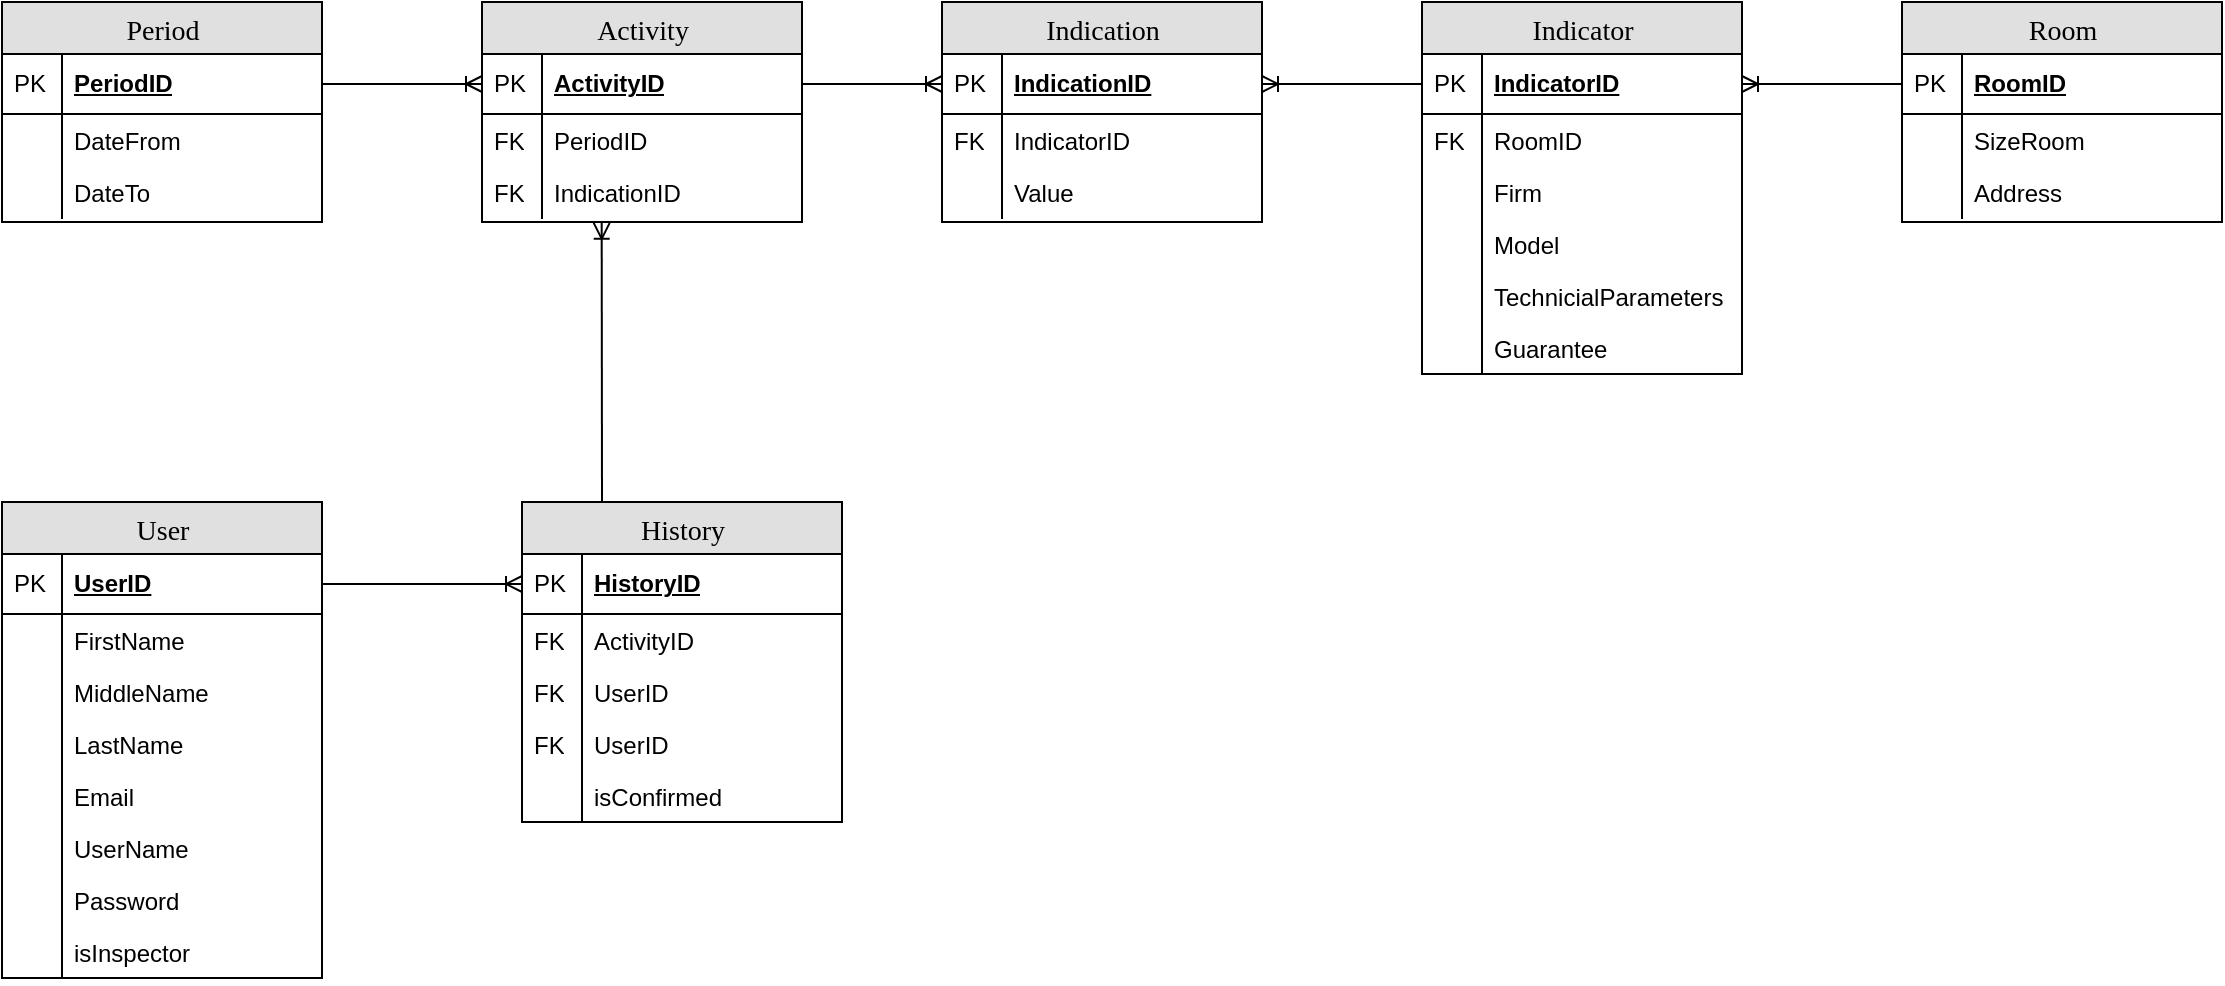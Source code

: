 <mxfile version="13.7.3" type="github"><diagram id="NqKTaiJmaMgZpwLpD0dK" name="Page-1"><mxGraphModel dx="1483" dy="829" grid="1" gridSize="10" guides="1" tooltips="1" connect="1" arrows="1" fold="1" page="1" pageScale="1" pageWidth="827" pageHeight="1169" math="0" shadow="0"><root><mxCell id="0"/><mxCell id="1" parent="0"/><mxCell id="HR9r2-4J0eV8btl-cVjX-1" value="Indicator" style="swimlane;html=1;fontStyle=0;childLayout=stackLayout;horizontal=1;startSize=26;fillColor=#e0e0e0;horizontalStack=0;resizeParent=1;resizeLast=0;collapsible=1;marginBottom=0;swimlaneFillColor=#ffffff;align=center;rounded=0;shadow=0;comic=0;labelBackgroundColor=none;strokeColor=#000000;strokeWidth=1;fontFamily=Verdana;fontSize=14;fontColor=#000000;swimlaneLine=1;verticalAlign=top;" vertex="1" parent="1"><mxGeometry x="790" y="850" width="160" height="186" as="geometry"><mxRectangle x="640" y="390" width="110" height="26" as="alternateBounds"/></mxGeometry></mxCell><mxCell id="HR9r2-4J0eV8btl-cVjX-2" value="IndicatorID" style="shape=partialRectangle;top=0;left=0;right=0;bottom=1;html=1;align=left;verticalAlign=middle;fillColor=none;spacingLeft=34;spacingRight=4;whiteSpace=wrap;overflow=hidden;rotatable=0;points=[[0,0.5],[1,0.5]];portConstraint=eastwest;dropTarget=0;fontStyle=5;" vertex="1" parent="HR9r2-4J0eV8btl-cVjX-1"><mxGeometry y="26" width="160" height="30" as="geometry"/></mxCell><mxCell id="HR9r2-4J0eV8btl-cVjX-3" value="PK" style="shape=partialRectangle;top=0;left=0;bottom=0;html=1;fillColor=none;align=left;verticalAlign=middle;spacingLeft=4;spacingRight=4;whiteSpace=wrap;overflow=hidden;rotatable=0;points=[];portConstraint=eastwest;part=1;" vertex="1" connectable="0" parent="HR9r2-4J0eV8btl-cVjX-2"><mxGeometry width="30" height="30" as="geometry"/></mxCell><mxCell id="HR9r2-4J0eV8btl-cVjX-4" value="RoomID" style="shape=partialRectangle;top=0;left=0;right=0;bottom=0;html=1;align=left;verticalAlign=top;fillColor=none;spacingLeft=34;spacingRight=4;whiteSpace=wrap;overflow=hidden;rotatable=0;points=[[0,0.5],[1,0.5]];portConstraint=eastwest;dropTarget=0;" vertex="1" parent="HR9r2-4J0eV8btl-cVjX-1"><mxGeometry y="56" width="160" height="26" as="geometry"/></mxCell><mxCell id="HR9r2-4J0eV8btl-cVjX-5" value="FK" style="shape=partialRectangle;top=0;left=0;bottom=0;html=1;fillColor=none;align=left;verticalAlign=top;spacingLeft=4;spacingRight=4;whiteSpace=wrap;overflow=hidden;rotatable=0;points=[];portConstraint=eastwest;part=1;" vertex="1" connectable="0" parent="HR9r2-4J0eV8btl-cVjX-4"><mxGeometry width="30" height="26" as="geometry"/></mxCell><mxCell id="HR9r2-4J0eV8btl-cVjX-6" value="Firm" style="shape=partialRectangle;top=0;left=0;right=0;bottom=0;html=1;align=left;verticalAlign=top;fillColor=none;spacingLeft=34;spacingRight=4;whiteSpace=wrap;overflow=hidden;rotatable=0;points=[[0,0.5],[1,0.5]];portConstraint=eastwest;dropTarget=0;" vertex="1" parent="HR9r2-4J0eV8btl-cVjX-1"><mxGeometry y="82" width="160" height="26" as="geometry"/></mxCell><mxCell id="HR9r2-4J0eV8btl-cVjX-7" value="" style="shape=partialRectangle;top=0;left=0;bottom=0;html=1;fillColor=none;align=left;verticalAlign=top;spacingLeft=4;spacingRight=4;whiteSpace=wrap;overflow=hidden;rotatable=0;points=[];portConstraint=eastwest;part=1;" vertex="1" connectable="0" parent="HR9r2-4J0eV8btl-cVjX-6"><mxGeometry width="30" height="26" as="geometry"/></mxCell><mxCell id="HR9r2-4J0eV8btl-cVjX-8" value="Model" style="shape=partialRectangle;top=0;left=0;right=0;bottom=0;html=1;align=left;verticalAlign=top;fillColor=none;spacingLeft=34;spacingRight=4;whiteSpace=wrap;overflow=hidden;rotatable=0;points=[[0,0.5],[1,0.5]];portConstraint=eastwest;dropTarget=0;" vertex="1" parent="HR9r2-4J0eV8btl-cVjX-1"><mxGeometry y="108" width="160" height="26" as="geometry"/></mxCell><mxCell id="HR9r2-4J0eV8btl-cVjX-9" value="" style="shape=partialRectangle;top=0;left=0;bottom=0;html=1;fillColor=none;align=left;verticalAlign=top;spacingLeft=4;spacingRight=4;whiteSpace=wrap;overflow=hidden;rotatable=0;points=[];portConstraint=eastwest;part=1;" vertex="1" connectable="0" parent="HR9r2-4J0eV8btl-cVjX-8"><mxGeometry width="30" height="26" as="geometry"/></mxCell><mxCell id="HR9r2-4J0eV8btl-cVjX-10" value="TechnicialParameters" style="shape=partialRectangle;top=0;left=0;right=0;bottom=0;html=1;align=left;verticalAlign=top;fillColor=none;spacingLeft=34;spacingRight=4;whiteSpace=wrap;overflow=hidden;rotatable=0;points=[[0,0.5],[1,0.5]];portConstraint=eastwest;dropTarget=0;" vertex="1" parent="HR9r2-4J0eV8btl-cVjX-1"><mxGeometry y="134" width="160" height="26" as="geometry"/></mxCell><mxCell id="HR9r2-4J0eV8btl-cVjX-11" value="" style="shape=partialRectangle;top=0;left=0;bottom=0;html=1;fillColor=none;align=left;verticalAlign=top;spacingLeft=4;spacingRight=4;whiteSpace=wrap;overflow=hidden;rotatable=0;points=[];portConstraint=eastwest;part=1;" vertex="1" connectable="0" parent="HR9r2-4J0eV8btl-cVjX-10"><mxGeometry width="30" height="26" as="geometry"/></mxCell><mxCell id="HR9r2-4J0eV8btl-cVjX-12" value="Guarantee" style="shape=partialRectangle;top=0;left=0;right=0;bottom=0;html=1;align=left;verticalAlign=top;fillColor=none;spacingLeft=34;spacingRight=4;whiteSpace=wrap;overflow=hidden;rotatable=0;points=[[0,0.5],[1,0.5]];portConstraint=eastwest;dropTarget=0;" vertex="1" parent="HR9r2-4J0eV8btl-cVjX-1"><mxGeometry y="160" width="160" height="26" as="geometry"/></mxCell><mxCell id="HR9r2-4J0eV8btl-cVjX-13" value="" style="shape=partialRectangle;top=0;left=0;bottom=0;html=1;fillColor=none;align=left;verticalAlign=top;spacingLeft=4;spacingRight=4;whiteSpace=wrap;overflow=hidden;rotatable=0;points=[];portConstraint=eastwest;part=1;" vertex="1" connectable="0" parent="HR9r2-4J0eV8btl-cVjX-12"><mxGeometry width="30" height="26" as="geometry"/></mxCell><mxCell id="HR9r2-4J0eV8btl-cVjX-14" value="Room" style="swimlane;html=1;fontStyle=0;childLayout=stackLayout;horizontal=1;startSize=26;fillColor=#e0e0e0;horizontalStack=0;resizeParent=1;resizeLast=0;collapsible=1;marginBottom=0;swimlaneFillColor=#ffffff;align=center;rounded=0;shadow=0;comic=0;labelBackgroundColor=none;strokeColor=#000000;strokeWidth=1;fontFamily=Verdana;fontSize=14;fontColor=#000000;swimlaneLine=1;verticalAlign=top;" vertex="1" parent="1"><mxGeometry x="1030" y="850" width="160" height="110" as="geometry"><mxRectangle x="640" y="390" width="110" height="26" as="alternateBounds"/></mxGeometry></mxCell><mxCell id="HR9r2-4J0eV8btl-cVjX-15" value="RoomID" style="shape=partialRectangle;top=0;left=0;right=0;bottom=1;html=1;align=left;verticalAlign=middle;fillColor=none;spacingLeft=34;spacingRight=4;whiteSpace=wrap;overflow=hidden;rotatable=0;points=[[0,0.5],[1,0.5]];portConstraint=eastwest;dropTarget=0;fontStyle=5;" vertex="1" parent="HR9r2-4J0eV8btl-cVjX-14"><mxGeometry y="26" width="160" height="30" as="geometry"/></mxCell><mxCell id="HR9r2-4J0eV8btl-cVjX-16" value="PK" style="shape=partialRectangle;top=0;left=0;bottom=0;html=1;fillColor=none;align=left;verticalAlign=middle;spacingLeft=4;spacingRight=4;whiteSpace=wrap;overflow=hidden;rotatable=0;points=[];portConstraint=eastwest;part=1;" vertex="1" connectable="0" parent="HR9r2-4J0eV8btl-cVjX-15"><mxGeometry width="30" height="30" as="geometry"/></mxCell><mxCell id="HR9r2-4J0eV8btl-cVjX-17" value="SizeRoom" style="shape=partialRectangle;top=0;left=0;right=0;bottom=0;html=1;align=left;verticalAlign=top;fillColor=none;spacingLeft=34;spacingRight=4;whiteSpace=wrap;overflow=hidden;rotatable=0;points=[[0,0.5],[1,0.5]];portConstraint=eastwest;dropTarget=0;" vertex="1" parent="HR9r2-4J0eV8btl-cVjX-14"><mxGeometry y="56" width="160" height="26" as="geometry"/></mxCell><mxCell id="HR9r2-4J0eV8btl-cVjX-18" value="" style="shape=partialRectangle;top=0;left=0;bottom=0;html=1;fillColor=none;align=left;verticalAlign=top;spacingLeft=4;spacingRight=4;whiteSpace=wrap;overflow=hidden;rotatable=0;points=[];portConstraint=eastwest;part=1;" vertex="1" connectable="0" parent="HR9r2-4J0eV8btl-cVjX-17"><mxGeometry width="30" height="26" as="geometry"/></mxCell><mxCell id="HR9r2-4J0eV8btl-cVjX-19" value="Address" style="shape=partialRectangle;top=0;left=0;right=0;bottom=0;html=1;align=left;verticalAlign=top;fillColor=none;spacingLeft=34;spacingRight=4;whiteSpace=wrap;overflow=hidden;rotatable=0;points=[[0,0.5],[1,0.5]];portConstraint=eastwest;dropTarget=0;" vertex="1" parent="HR9r2-4J0eV8btl-cVjX-14"><mxGeometry y="82" width="160" height="26" as="geometry"/></mxCell><mxCell id="HR9r2-4J0eV8btl-cVjX-20" value="" style="shape=partialRectangle;top=0;left=0;bottom=0;html=1;fillColor=none;align=left;verticalAlign=top;spacingLeft=4;spacingRight=4;whiteSpace=wrap;overflow=hidden;rotatable=0;points=[];portConstraint=eastwest;part=1;" vertex="1" connectable="0" parent="HR9r2-4J0eV8btl-cVjX-19"><mxGeometry width="30" height="26" as="geometry"/></mxCell><mxCell id="HR9r2-4J0eV8btl-cVjX-21" value="" style="fontSize=12;html=1;endArrow=ERoneToMany;entryX=1;entryY=0.5;entryDx=0;entryDy=0;exitX=0;exitY=0.5;exitDx=0;exitDy=0;" edge="1" parent="1" source="HR9r2-4J0eV8btl-cVjX-15" target="HR9r2-4J0eV8btl-cVjX-2"><mxGeometry width="100" height="100" relative="1" as="geometry"><mxPoint x="890" y="780" as="sourcePoint"/><mxPoint x="1000" y="820" as="targetPoint"/><Array as="points"/></mxGeometry></mxCell><mxCell id="HR9r2-4J0eV8btl-cVjX-22" value="Period" style="swimlane;html=1;fontStyle=0;childLayout=stackLayout;horizontal=1;startSize=26;fillColor=#e0e0e0;horizontalStack=0;resizeParent=1;resizeLast=0;collapsible=1;marginBottom=0;swimlaneFillColor=#ffffff;align=center;rounded=0;shadow=0;comic=0;labelBackgroundColor=none;strokeColor=#000000;strokeWidth=1;fontFamily=Verdana;fontSize=14;fontColor=#000000;swimlaneLine=1;verticalAlign=top;" vertex="1" parent="1"><mxGeometry x="80" y="850" width="160" height="110" as="geometry"><mxRectangle x="640" y="390" width="110" height="26" as="alternateBounds"/></mxGeometry></mxCell><mxCell id="HR9r2-4J0eV8btl-cVjX-23" value="PeriodID" style="shape=partialRectangle;top=0;left=0;right=0;bottom=1;html=1;align=left;verticalAlign=middle;fillColor=none;spacingLeft=34;spacingRight=4;whiteSpace=wrap;overflow=hidden;rotatable=0;points=[[0,0.5],[1,0.5]];portConstraint=eastwest;dropTarget=0;fontStyle=5;" vertex="1" parent="HR9r2-4J0eV8btl-cVjX-22"><mxGeometry y="26" width="160" height="30" as="geometry"/></mxCell><mxCell id="HR9r2-4J0eV8btl-cVjX-24" value="PK" style="shape=partialRectangle;top=0;left=0;bottom=0;html=1;fillColor=none;align=left;verticalAlign=middle;spacingLeft=4;spacingRight=4;whiteSpace=wrap;overflow=hidden;rotatable=0;points=[];portConstraint=eastwest;part=1;" vertex="1" connectable="0" parent="HR9r2-4J0eV8btl-cVjX-23"><mxGeometry width="30" height="30" as="geometry"/></mxCell><mxCell id="HR9r2-4J0eV8btl-cVjX-25" value="DateFrom" style="shape=partialRectangle;top=0;left=0;right=0;bottom=0;html=1;align=left;verticalAlign=top;fillColor=none;spacingLeft=34;spacingRight=4;whiteSpace=wrap;overflow=hidden;rotatable=0;points=[[0,0.5],[1,0.5]];portConstraint=eastwest;dropTarget=0;" vertex="1" parent="HR9r2-4J0eV8btl-cVjX-22"><mxGeometry y="56" width="160" height="26" as="geometry"/></mxCell><mxCell id="HR9r2-4J0eV8btl-cVjX-26" value="" style="shape=partialRectangle;top=0;left=0;bottom=0;html=1;fillColor=none;align=left;verticalAlign=top;spacingLeft=4;spacingRight=4;whiteSpace=wrap;overflow=hidden;rotatable=0;points=[];portConstraint=eastwest;part=1;" vertex="1" connectable="0" parent="HR9r2-4J0eV8btl-cVjX-25"><mxGeometry width="30" height="26" as="geometry"/></mxCell><mxCell id="HR9r2-4J0eV8btl-cVjX-27" value="DateTo" style="shape=partialRectangle;top=0;left=0;right=0;bottom=0;html=1;align=left;verticalAlign=top;fillColor=none;spacingLeft=34;spacingRight=4;whiteSpace=wrap;overflow=hidden;rotatable=0;points=[[0,0.5],[1,0.5]];portConstraint=eastwest;dropTarget=0;" vertex="1" parent="HR9r2-4J0eV8btl-cVjX-22"><mxGeometry y="82" width="160" height="26" as="geometry"/></mxCell><mxCell id="HR9r2-4J0eV8btl-cVjX-28" value="" style="shape=partialRectangle;top=0;left=0;bottom=0;html=1;fillColor=none;align=left;verticalAlign=top;spacingLeft=4;spacingRight=4;whiteSpace=wrap;overflow=hidden;rotatable=0;points=[];portConstraint=eastwest;part=1;" vertex="1" connectable="0" parent="HR9r2-4J0eV8btl-cVjX-27"><mxGeometry width="30" height="26" as="geometry"/></mxCell><mxCell id="HR9r2-4J0eV8btl-cVjX-29" value="Activity" style="swimlane;html=1;fontStyle=0;childLayout=stackLayout;horizontal=1;startSize=26;fillColor=#e0e0e0;horizontalStack=0;resizeParent=1;resizeLast=0;collapsible=1;marginBottom=0;swimlaneFillColor=#ffffff;align=center;rounded=0;shadow=0;comic=0;labelBackgroundColor=none;strokeColor=#000000;strokeWidth=1;fontFamily=Verdana;fontSize=14;fontColor=#000000;swimlaneLine=1;verticalAlign=top;" vertex="1" parent="1"><mxGeometry x="320" y="850" width="160" height="110" as="geometry"><mxRectangle x="640" y="390" width="110" height="26" as="alternateBounds"/></mxGeometry></mxCell><mxCell id="HR9r2-4J0eV8btl-cVjX-30" value="ActivityID" style="shape=partialRectangle;top=0;left=0;right=0;bottom=1;html=1;align=left;verticalAlign=middle;fillColor=none;spacingLeft=34;spacingRight=4;whiteSpace=wrap;overflow=hidden;rotatable=0;points=[[0,0.5],[1,0.5]];portConstraint=eastwest;dropTarget=0;fontStyle=5;" vertex="1" parent="HR9r2-4J0eV8btl-cVjX-29"><mxGeometry y="26" width="160" height="30" as="geometry"/></mxCell><mxCell id="HR9r2-4J0eV8btl-cVjX-31" value="PK" style="shape=partialRectangle;top=0;left=0;bottom=0;html=1;fillColor=none;align=left;verticalAlign=middle;spacingLeft=4;spacingRight=4;whiteSpace=wrap;overflow=hidden;rotatable=0;points=[];portConstraint=eastwest;part=1;" vertex="1" connectable="0" parent="HR9r2-4J0eV8btl-cVjX-30"><mxGeometry width="30" height="30" as="geometry"/></mxCell><mxCell id="HR9r2-4J0eV8btl-cVjX-32" value="PeriodID" style="shape=partialRectangle;top=0;left=0;right=0;bottom=0;html=1;align=left;verticalAlign=top;fillColor=none;spacingLeft=34;spacingRight=4;whiteSpace=wrap;overflow=hidden;rotatable=0;points=[[0,0.5],[1,0.5]];portConstraint=eastwest;dropTarget=0;" vertex="1" parent="HR9r2-4J0eV8btl-cVjX-29"><mxGeometry y="56" width="160" height="26" as="geometry"/></mxCell><mxCell id="HR9r2-4J0eV8btl-cVjX-33" value="FK" style="shape=partialRectangle;top=0;left=0;bottom=0;html=1;fillColor=none;align=left;verticalAlign=top;spacingLeft=4;spacingRight=4;whiteSpace=wrap;overflow=hidden;rotatable=0;points=[];portConstraint=eastwest;part=1;" vertex="1" connectable="0" parent="HR9r2-4J0eV8btl-cVjX-32"><mxGeometry width="30" height="26" as="geometry"/></mxCell><mxCell id="HR9r2-4J0eV8btl-cVjX-34" value="IndicationID" style="shape=partialRectangle;top=0;left=0;right=0;bottom=0;html=1;align=left;verticalAlign=top;fillColor=none;spacingLeft=34;spacingRight=4;whiteSpace=wrap;overflow=hidden;rotatable=0;points=[[0,0.5],[1,0.5]];portConstraint=eastwest;dropTarget=0;" vertex="1" parent="HR9r2-4J0eV8btl-cVjX-29"><mxGeometry y="82" width="160" height="26" as="geometry"/></mxCell><mxCell id="HR9r2-4J0eV8btl-cVjX-35" value="FK" style="shape=partialRectangle;top=0;left=0;bottom=0;html=1;fillColor=none;align=left;verticalAlign=top;spacingLeft=4;spacingRight=4;whiteSpace=wrap;overflow=hidden;rotatable=0;points=[];portConstraint=eastwest;part=1;" vertex="1" connectable="0" parent="HR9r2-4J0eV8btl-cVjX-34"><mxGeometry width="30" height="26" as="geometry"/></mxCell><mxCell id="HR9r2-4J0eV8btl-cVjX-36" value="Indication" style="swimlane;html=1;fontStyle=0;childLayout=stackLayout;horizontal=1;startSize=26;fillColor=#e0e0e0;horizontalStack=0;resizeParent=1;resizeLast=0;collapsible=1;marginBottom=0;swimlaneFillColor=#ffffff;align=center;rounded=0;shadow=0;comic=0;labelBackgroundColor=none;strokeColor=#000000;strokeWidth=1;fontFamily=Verdana;fontSize=14;fontColor=#000000;swimlaneLine=1;verticalAlign=top;" vertex="1" parent="1"><mxGeometry x="550" y="850" width="160" height="110" as="geometry"><mxRectangle x="640" y="390" width="110" height="26" as="alternateBounds"/></mxGeometry></mxCell><mxCell id="HR9r2-4J0eV8btl-cVjX-37" value="IndicationID" style="shape=partialRectangle;top=0;left=0;right=0;bottom=1;html=1;align=left;verticalAlign=middle;fillColor=none;spacingLeft=34;spacingRight=4;whiteSpace=wrap;overflow=hidden;rotatable=0;points=[[0,0.5],[1,0.5]];portConstraint=eastwest;dropTarget=0;fontStyle=5;" vertex="1" parent="HR9r2-4J0eV8btl-cVjX-36"><mxGeometry y="26" width="160" height="30" as="geometry"/></mxCell><mxCell id="HR9r2-4J0eV8btl-cVjX-38" value="PK" style="shape=partialRectangle;top=0;left=0;bottom=0;html=1;fillColor=none;align=left;verticalAlign=middle;spacingLeft=4;spacingRight=4;whiteSpace=wrap;overflow=hidden;rotatable=0;points=[];portConstraint=eastwest;part=1;" vertex="1" connectable="0" parent="HR9r2-4J0eV8btl-cVjX-37"><mxGeometry width="30" height="30" as="geometry"/></mxCell><mxCell id="HR9r2-4J0eV8btl-cVjX-39" value="IndicatorID" style="shape=partialRectangle;top=0;left=0;right=0;bottom=0;html=1;align=left;verticalAlign=top;fillColor=none;spacingLeft=34;spacingRight=4;whiteSpace=wrap;overflow=hidden;rotatable=0;points=[[0,0.5],[1,0.5]];portConstraint=eastwest;dropTarget=0;" vertex="1" parent="HR9r2-4J0eV8btl-cVjX-36"><mxGeometry y="56" width="160" height="26" as="geometry"/></mxCell><mxCell id="HR9r2-4J0eV8btl-cVjX-40" value="FK" style="shape=partialRectangle;top=0;left=0;bottom=0;html=1;fillColor=none;align=left;verticalAlign=top;spacingLeft=4;spacingRight=4;whiteSpace=wrap;overflow=hidden;rotatable=0;points=[];portConstraint=eastwest;part=1;" vertex="1" connectable="0" parent="HR9r2-4J0eV8btl-cVjX-39"><mxGeometry width="30" height="26" as="geometry"/></mxCell><mxCell id="HR9r2-4J0eV8btl-cVjX-41" value="Value" style="shape=partialRectangle;top=0;left=0;right=0;bottom=0;html=1;align=left;verticalAlign=top;fillColor=none;spacingLeft=34;spacingRight=4;whiteSpace=wrap;overflow=hidden;rotatable=0;points=[[0,0.5],[1,0.5]];portConstraint=eastwest;dropTarget=0;" vertex="1" parent="HR9r2-4J0eV8btl-cVjX-36"><mxGeometry y="82" width="160" height="26" as="geometry"/></mxCell><mxCell id="HR9r2-4J0eV8btl-cVjX-42" value="" style="shape=partialRectangle;top=0;left=0;bottom=0;html=1;fillColor=none;align=left;verticalAlign=top;spacingLeft=4;spacingRight=4;whiteSpace=wrap;overflow=hidden;rotatable=0;points=[];portConstraint=eastwest;part=1;" vertex="1" connectable="0" parent="HR9r2-4J0eV8btl-cVjX-41"><mxGeometry width="30" height="26" as="geometry"/></mxCell><mxCell id="HR9r2-4J0eV8btl-cVjX-43" value="" style="fontSize=12;html=1;endArrow=ERoneToMany;entryX=1;entryY=0.5;entryDx=0;entryDy=0;exitX=0;exitY=0.5;exitDx=0;exitDy=0;" edge="1" parent="1" source="HR9r2-4J0eV8btl-cVjX-2" target="HR9r2-4J0eV8btl-cVjX-37"><mxGeometry width="100" height="100" relative="1" as="geometry"><mxPoint x="1040" y="901" as="sourcePoint"/><mxPoint x="960" y="901" as="targetPoint"/><Array as="points"/></mxGeometry></mxCell><mxCell id="HR9r2-4J0eV8btl-cVjX-44" value="" style="fontSize=12;html=1;endArrow=ERoneToMany;entryX=0;entryY=0.5;entryDx=0;entryDy=0;exitX=1;exitY=0.5;exitDx=0;exitDy=0;" edge="1" parent="1" source="HR9r2-4J0eV8btl-cVjX-30" target="HR9r2-4J0eV8btl-cVjX-37"><mxGeometry width="100" height="100" relative="1" as="geometry"><mxPoint x="800" y="901" as="sourcePoint"/><mxPoint x="720" y="901" as="targetPoint"/><Array as="points"/></mxGeometry></mxCell><mxCell id="HR9r2-4J0eV8btl-cVjX-45" value="" style="fontSize=12;html=1;endArrow=ERoneToMany;exitX=1;exitY=0.5;exitDx=0;exitDy=0;entryX=0;entryY=0.5;entryDx=0;entryDy=0;" edge="1" parent="1" source="HR9r2-4J0eV8btl-cVjX-23" target="HR9r2-4J0eV8btl-cVjX-30"><mxGeometry width="100" height="100" relative="1" as="geometry"><mxPoint x="490" y="901" as="sourcePoint"/><mxPoint x="290" y="900" as="targetPoint"/><Array as="points"/></mxGeometry></mxCell><mxCell id="HR9r2-4J0eV8btl-cVjX-46" value="" style="fontSize=12;html=1;endArrow=ERoneToMany;exitX=0.25;exitY=0;exitDx=0;exitDy=0;entryX=0.374;entryY=1.093;entryDx=0;entryDy=0;entryPerimeter=0;" edge="1" parent="1" source="HR9r2-4J0eV8btl-cVjX-47" target="HR9r2-4J0eV8btl-cVjX-34"><mxGeometry width="100" height="100" relative="1" as="geometry"><mxPoint x="250" y="901" as="sourcePoint"/><mxPoint x="400" y="990" as="targetPoint"/><Array as="points"/></mxGeometry></mxCell><mxCell id="HR9r2-4J0eV8btl-cVjX-47" value="History" style="swimlane;html=1;fontStyle=0;childLayout=stackLayout;horizontal=1;startSize=26;fillColor=#e0e0e0;horizontalStack=0;resizeParent=1;resizeLast=0;collapsible=1;marginBottom=0;swimlaneFillColor=#ffffff;align=center;rounded=0;shadow=0;comic=0;labelBackgroundColor=none;strokeColor=#000000;strokeWidth=1;fontFamily=Verdana;fontSize=14;fontColor=#000000;swimlaneLine=1;verticalAlign=top;" vertex="1" parent="1"><mxGeometry x="340" y="1100" width="160" height="160" as="geometry"><mxRectangle x="640" y="390" width="110" height="26" as="alternateBounds"/></mxGeometry></mxCell><mxCell id="HR9r2-4J0eV8btl-cVjX-48" value="HistoryID" style="shape=partialRectangle;top=0;left=0;right=0;bottom=1;html=1;align=left;verticalAlign=middle;fillColor=none;spacingLeft=34;spacingRight=4;whiteSpace=wrap;overflow=hidden;rotatable=0;points=[[0,0.5],[1,0.5]];portConstraint=eastwest;dropTarget=0;fontStyle=5;" vertex="1" parent="HR9r2-4J0eV8btl-cVjX-47"><mxGeometry y="26" width="160" height="30" as="geometry"/></mxCell><mxCell id="HR9r2-4J0eV8btl-cVjX-49" value="PK" style="shape=partialRectangle;top=0;left=0;bottom=0;html=1;fillColor=none;align=left;verticalAlign=middle;spacingLeft=4;spacingRight=4;whiteSpace=wrap;overflow=hidden;rotatable=0;points=[];portConstraint=eastwest;part=1;" vertex="1" connectable="0" parent="HR9r2-4J0eV8btl-cVjX-48"><mxGeometry width="30" height="30" as="geometry"/></mxCell><mxCell id="HR9r2-4J0eV8btl-cVjX-50" value="ActivityID" style="shape=partialRectangle;top=0;left=0;right=0;bottom=0;html=1;align=left;verticalAlign=top;fillColor=none;spacingLeft=34;spacingRight=4;whiteSpace=wrap;overflow=hidden;rotatable=0;points=[[0,0.5],[1,0.5]];portConstraint=eastwest;dropTarget=0;" vertex="1" parent="HR9r2-4J0eV8btl-cVjX-47"><mxGeometry y="56" width="160" height="26" as="geometry"/></mxCell><mxCell id="HR9r2-4J0eV8btl-cVjX-51" value="FK" style="shape=partialRectangle;top=0;left=0;bottom=0;html=1;fillColor=none;align=left;verticalAlign=top;spacingLeft=4;spacingRight=4;whiteSpace=wrap;overflow=hidden;rotatable=0;points=[];portConstraint=eastwest;part=1;" vertex="1" connectable="0" parent="HR9r2-4J0eV8btl-cVjX-50"><mxGeometry width="30" height="26" as="geometry"/></mxCell><mxCell id="HR9r2-4J0eV8btl-cVjX-52" value="UserID" style="shape=partialRectangle;top=0;left=0;right=0;bottom=0;html=1;align=left;verticalAlign=top;fillColor=none;spacingLeft=34;spacingRight=4;whiteSpace=wrap;overflow=hidden;rotatable=0;points=[[0,0.5],[1,0.5]];portConstraint=eastwest;dropTarget=0;" vertex="1" parent="HR9r2-4J0eV8btl-cVjX-47"><mxGeometry y="82" width="160" height="26" as="geometry"/></mxCell><mxCell id="HR9r2-4J0eV8btl-cVjX-53" value="FK" style="shape=partialRectangle;top=0;left=0;bottom=0;html=1;fillColor=none;align=left;verticalAlign=top;spacingLeft=4;spacingRight=4;whiteSpace=wrap;overflow=hidden;rotatable=0;points=[];portConstraint=eastwest;part=1;" vertex="1" connectable="0" parent="HR9r2-4J0eV8btl-cVjX-52"><mxGeometry width="30" height="26" as="geometry"/></mxCell><mxCell id="HR9r2-4J0eV8btl-cVjX-54" value="UserID" style="shape=partialRectangle;top=0;left=0;right=0;bottom=0;html=1;align=left;verticalAlign=top;fillColor=none;spacingLeft=34;spacingRight=4;whiteSpace=wrap;overflow=hidden;rotatable=0;points=[[0,0.5],[1,0.5]];portConstraint=eastwest;dropTarget=0;" vertex="1" parent="HR9r2-4J0eV8btl-cVjX-47"><mxGeometry y="108" width="160" height="26" as="geometry"/></mxCell><mxCell id="HR9r2-4J0eV8btl-cVjX-55" value="FK" style="shape=partialRectangle;top=0;left=0;bottom=0;html=1;fillColor=none;align=left;verticalAlign=top;spacingLeft=4;spacingRight=4;whiteSpace=wrap;overflow=hidden;rotatable=0;points=[];portConstraint=eastwest;part=1;" vertex="1" connectable="0" parent="HR9r2-4J0eV8btl-cVjX-54"><mxGeometry width="30" height="26" as="geometry"/></mxCell><mxCell id="HR9r2-4J0eV8btl-cVjX-56" value="isConfirmed" style="shape=partialRectangle;top=0;left=0;right=0;bottom=0;html=1;align=left;verticalAlign=top;fillColor=none;spacingLeft=34;spacingRight=4;whiteSpace=wrap;overflow=hidden;rotatable=0;points=[[0,0.5],[1,0.5]];portConstraint=eastwest;dropTarget=0;" vertex="1" parent="HR9r2-4J0eV8btl-cVjX-47"><mxGeometry y="134" width="160" height="26" as="geometry"/></mxCell><mxCell id="HR9r2-4J0eV8btl-cVjX-57" value="" style="shape=partialRectangle;top=0;left=0;bottom=0;html=1;fillColor=none;align=left;verticalAlign=top;spacingLeft=4;spacingRight=4;whiteSpace=wrap;overflow=hidden;rotatable=0;points=[];portConstraint=eastwest;part=1;" vertex="1" connectable="0" parent="HR9r2-4J0eV8btl-cVjX-56"><mxGeometry width="30" height="26" as="geometry"/></mxCell><mxCell id="HR9r2-4J0eV8btl-cVjX-58" value="User" style="swimlane;html=1;fontStyle=0;childLayout=stackLayout;horizontal=1;startSize=26;fillColor=#e0e0e0;horizontalStack=0;resizeParent=1;resizeLast=0;collapsible=1;marginBottom=0;swimlaneFillColor=#ffffff;align=center;rounded=0;shadow=0;comic=0;labelBackgroundColor=none;strokeColor=#000000;strokeWidth=1;fontFamily=Verdana;fontSize=14;fontColor=#000000;swimlaneLine=1;verticalAlign=top;" vertex="1" parent="1"><mxGeometry x="80" y="1100" width="160" height="238" as="geometry"><mxRectangle x="640" y="390" width="110" height="26" as="alternateBounds"/></mxGeometry></mxCell><mxCell id="HR9r2-4J0eV8btl-cVjX-59" value="UserID" style="shape=partialRectangle;top=0;left=0;right=0;bottom=1;html=1;align=left;verticalAlign=middle;fillColor=none;spacingLeft=34;spacingRight=4;whiteSpace=wrap;overflow=hidden;rotatable=0;points=[[0,0.5],[1,0.5]];portConstraint=eastwest;dropTarget=0;fontStyle=5;" vertex="1" parent="HR9r2-4J0eV8btl-cVjX-58"><mxGeometry y="26" width="160" height="30" as="geometry"/></mxCell><mxCell id="HR9r2-4J0eV8btl-cVjX-60" value="PK" style="shape=partialRectangle;top=0;left=0;bottom=0;html=1;fillColor=none;align=left;verticalAlign=middle;spacingLeft=4;spacingRight=4;whiteSpace=wrap;overflow=hidden;rotatable=0;points=[];portConstraint=eastwest;part=1;" vertex="1" connectable="0" parent="HR9r2-4J0eV8btl-cVjX-59"><mxGeometry width="30" height="30" as="geometry"/></mxCell><mxCell id="HR9r2-4J0eV8btl-cVjX-61" value="FirstName" style="shape=partialRectangle;top=0;left=0;right=0;bottom=0;html=1;align=left;verticalAlign=top;fillColor=none;spacingLeft=34;spacingRight=4;whiteSpace=wrap;overflow=hidden;rotatable=0;points=[[0,0.5],[1,0.5]];portConstraint=eastwest;dropTarget=0;" vertex="1" parent="HR9r2-4J0eV8btl-cVjX-58"><mxGeometry y="56" width="160" height="26" as="geometry"/></mxCell><mxCell id="HR9r2-4J0eV8btl-cVjX-62" value="" style="shape=partialRectangle;top=0;left=0;bottom=0;html=1;fillColor=none;align=left;verticalAlign=top;spacingLeft=4;spacingRight=4;whiteSpace=wrap;overflow=hidden;rotatable=0;points=[];portConstraint=eastwest;part=1;" vertex="1" connectable="0" parent="HR9r2-4J0eV8btl-cVjX-61"><mxGeometry width="30" height="26" as="geometry"/></mxCell><mxCell id="HR9r2-4J0eV8btl-cVjX-63" value="MiddleName" style="shape=partialRectangle;top=0;left=0;right=0;bottom=0;html=1;align=left;verticalAlign=top;fillColor=none;spacingLeft=34;spacingRight=4;whiteSpace=wrap;overflow=hidden;rotatable=0;points=[[0,0.5],[1,0.5]];portConstraint=eastwest;dropTarget=0;" vertex="1" parent="HR9r2-4J0eV8btl-cVjX-58"><mxGeometry y="82" width="160" height="26" as="geometry"/></mxCell><mxCell id="HR9r2-4J0eV8btl-cVjX-64" value="" style="shape=partialRectangle;top=0;left=0;bottom=0;html=1;fillColor=none;align=left;verticalAlign=top;spacingLeft=4;spacingRight=4;whiteSpace=wrap;overflow=hidden;rotatable=0;points=[];portConstraint=eastwest;part=1;" vertex="1" connectable="0" parent="HR9r2-4J0eV8btl-cVjX-63"><mxGeometry width="30" height="26" as="geometry"/></mxCell><mxCell id="HR9r2-4J0eV8btl-cVjX-65" value="LastName" style="shape=partialRectangle;top=0;left=0;right=0;bottom=0;html=1;align=left;verticalAlign=top;fillColor=none;spacingLeft=34;spacingRight=4;whiteSpace=wrap;overflow=hidden;rotatable=0;points=[[0,0.5],[1,0.5]];portConstraint=eastwest;dropTarget=0;" vertex="1" parent="HR9r2-4J0eV8btl-cVjX-58"><mxGeometry y="108" width="160" height="26" as="geometry"/></mxCell><mxCell id="HR9r2-4J0eV8btl-cVjX-66" value="" style="shape=partialRectangle;top=0;left=0;bottom=0;html=1;fillColor=none;align=left;verticalAlign=top;spacingLeft=4;spacingRight=4;whiteSpace=wrap;overflow=hidden;rotatable=0;points=[];portConstraint=eastwest;part=1;" vertex="1" connectable="0" parent="HR9r2-4J0eV8btl-cVjX-65"><mxGeometry width="30" height="26" as="geometry"/></mxCell><mxCell id="HR9r2-4J0eV8btl-cVjX-67" value="Email" style="shape=partialRectangle;top=0;left=0;right=0;bottom=0;html=1;align=left;verticalAlign=top;fillColor=none;spacingLeft=34;spacingRight=4;whiteSpace=wrap;overflow=hidden;rotatable=0;points=[[0,0.5],[1,0.5]];portConstraint=eastwest;dropTarget=0;" vertex="1" parent="HR9r2-4J0eV8btl-cVjX-58"><mxGeometry y="134" width="160" height="26" as="geometry"/></mxCell><mxCell id="HR9r2-4J0eV8btl-cVjX-68" value="" style="shape=partialRectangle;top=0;left=0;bottom=0;html=1;fillColor=none;align=left;verticalAlign=top;spacingLeft=4;spacingRight=4;whiteSpace=wrap;overflow=hidden;rotatable=0;points=[];portConstraint=eastwest;part=1;" vertex="1" connectable="0" parent="HR9r2-4J0eV8btl-cVjX-67"><mxGeometry width="30" height="26" as="geometry"/></mxCell><mxCell id="HR9r2-4J0eV8btl-cVjX-69" value="UserName" style="shape=partialRectangle;top=0;left=0;right=0;bottom=0;html=1;align=left;verticalAlign=top;fillColor=none;spacingLeft=34;spacingRight=4;whiteSpace=wrap;overflow=hidden;rotatable=0;points=[[0,0.5],[1,0.5]];portConstraint=eastwest;dropTarget=0;" vertex="1" parent="HR9r2-4J0eV8btl-cVjX-58"><mxGeometry y="160" width="160" height="26" as="geometry"/></mxCell><mxCell id="HR9r2-4J0eV8btl-cVjX-70" value="" style="shape=partialRectangle;top=0;left=0;bottom=0;html=1;fillColor=none;align=left;verticalAlign=top;spacingLeft=4;spacingRight=4;whiteSpace=wrap;overflow=hidden;rotatable=0;points=[];portConstraint=eastwest;part=1;" vertex="1" connectable="0" parent="HR9r2-4J0eV8btl-cVjX-69"><mxGeometry width="30" height="26" as="geometry"/></mxCell><mxCell id="HR9r2-4J0eV8btl-cVjX-71" value="Password" style="shape=partialRectangle;top=0;left=0;right=0;bottom=0;html=1;align=left;verticalAlign=top;fillColor=none;spacingLeft=34;spacingRight=4;whiteSpace=wrap;overflow=hidden;rotatable=0;points=[[0,0.5],[1,0.5]];portConstraint=eastwest;dropTarget=0;" vertex="1" parent="HR9r2-4J0eV8btl-cVjX-58"><mxGeometry y="186" width="160" height="26" as="geometry"/></mxCell><mxCell id="HR9r2-4J0eV8btl-cVjX-72" value="" style="shape=partialRectangle;top=0;left=0;bottom=0;html=1;fillColor=none;align=left;verticalAlign=top;spacingLeft=4;spacingRight=4;whiteSpace=wrap;overflow=hidden;rotatable=0;points=[];portConstraint=eastwest;part=1;" vertex="1" connectable="0" parent="HR9r2-4J0eV8btl-cVjX-71"><mxGeometry width="30" height="26" as="geometry"/></mxCell><mxCell id="HR9r2-4J0eV8btl-cVjX-73" value="isInspector" style="shape=partialRectangle;top=0;left=0;right=0;bottom=0;html=1;align=left;verticalAlign=top;fillColor=none;spacingLeft=34;spacingRight=4;whiteSpace=wrap;overflow=hidden;rotatable=0;points=[[0,0.5],[1,0.5]];portConstraint=eastwest;dropTarget=0;" vertex="1" parent="HR9r2-4J0eV8btl-cVjX-58"><mxGeometry y="212" width="160" height="26" as="geometry"/></mxCell><mxCell id="HR9r2-4J0eV8btl-cVjX-74" value="" style="shape=partialRectangle;top=0;left=0;bottom=0;html=1;fillColor=none;align=left;verticalAlign=top;spacingLeft=4;spacingRight=4;whiteSpace=wrap;overflow=hidden;rotatable=0;points=[];portConstraint=eastwest;part=1;" vertex="1" connectable="0" parent="HR9r2-4J0eV8btl-cVjX-73"><mxGeometry width="30" height="26" as="geometry"/></mxCell><mxCell id="HR9r2-4J0eV8btl-cVjX-75" value="" style="fontSize=12;html=1;endArrow=ERoneToMany;exitX=1;exitY=0.5;exitDx=0;exitDy=0;entryX=0;entryY=0.5;entryDx=0;entryDy=0;" edge="1" parent="1" source="HR9r2-4J0eV8btl-cVjX-59" target="HR9r2-4J0eV8btl-cVjX-48"><mxGeometry width="100" height="100" relative="1" as="geometry"><mxPoint x="250" y="901" as="sourcePoint"/><mxPoint x="330" y="901" as="targetPoint"/><Array as="points"/></mxGeometry></mxCell></root></mxGraphModel></diagram></mxfile>